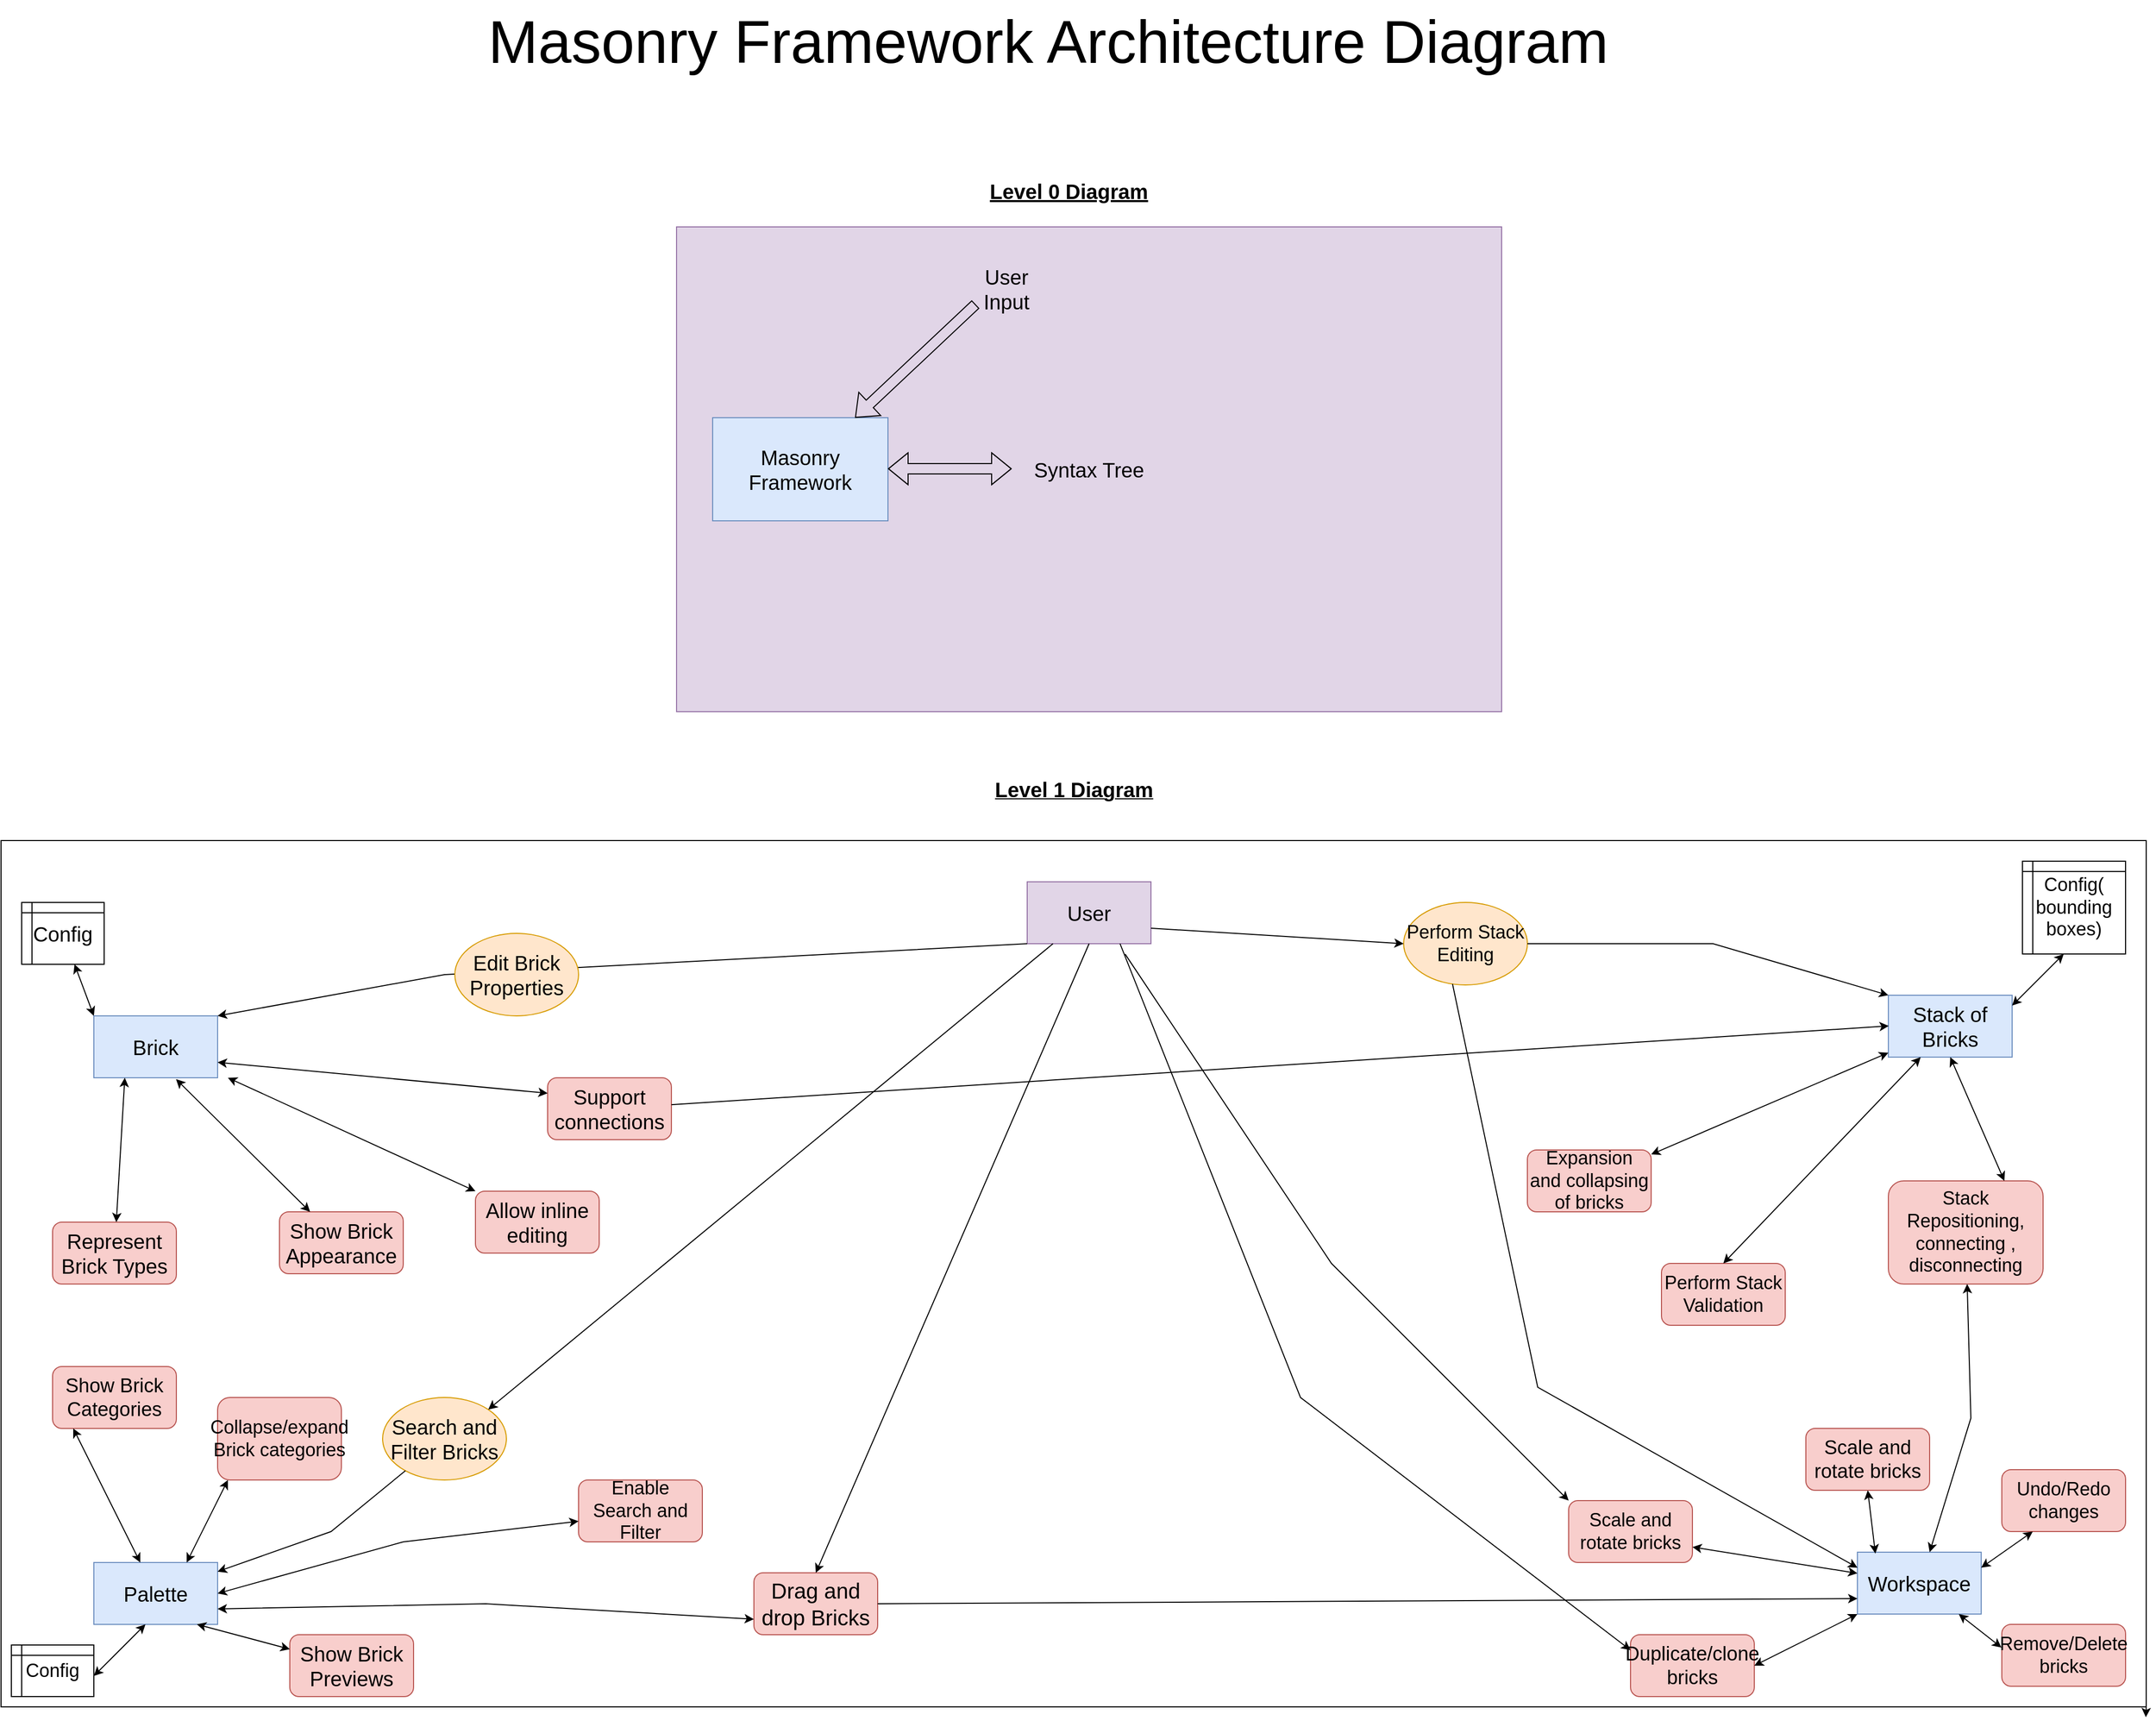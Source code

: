 <mxfile version="24.4.6" type="device">
  <diagram name="Page-1" id="KR5j5sH56y9OQX2X5Jtl">
    <mxGraphModel dx="3402" dy="1383" grid="1" gridSize="10" guides="1" tooltips="1" connect="1" arrows="1" fold="1" page="1" pageScale="1" pageWidth="850" pageHeight="1100" math="0" shadow="0">
      <root>
        <mxCell id="0" />
        <mxCell id="1" parent="0" />
        <mxCell id="oeInEPQ3rW-Ch-mHIugd-1" value="Masonry Framework Architecture Diagram " style="text;html=1;align=center;verticalAlign=middle;resizable=0;points=[];autosize=1;strokeColor=none;fillColor=none;fontSize=58;" vertex="1" parent="1">
          <mxGeometry x="-170" y="55" width="1110" height="80" as="geometry" />
        </mxCell>
        <mxCell id="oeInEPQ3rW-Ch-mHIugd-3" value="&lt;font style=&quot;font-size: 20px;&quot;&gt;&lt;u&gt;&lt;b&gt;Level 0 Diagram&lt;/b&gt;&lt;/u&gt;&lt;/font&gt;" style="text;html=1;align=center;verticalAlign=middle;resizable=0;points=[];autosize=1;strokeColor=none;fillColor=none;" vertex="1" parent="1">
          <mxGeometry x="315" y="220" width="180" height="40" as="geometry" />
        </mxCell>
        <mxCell id="oeInEPQ3rW-Ch-mHIugd-4" value="&lt;font style=&quot;font-size: 20px;&quot;&gt;Syntax Tree&lt;/font&gt;" style="rounded=0;whiteSpace=wrap;html=1;fillColor=#e1d5e7;strokeColor=#9673a6;" vertex="1" parent="1">
          <mxGeometry x="25" y="275" width="800" height="470" as="geometry" />
        </mxCell>
        <mxCell id="oeInEPQ3rW-Ch-mHIugd-5" value="&lt;font style=&quot;font-size: 20px;&quot;&gt;Masonry Framework&lt;/font&gt;" style="rounded=0;whiteSpace=wrap;html=1;fillColor=#dae8fc;strokeColor=#6c8ebf;" vertex="1" parent="1">
          <mxGeometry x="60" y="460" width="170" height="100" as="geometry" />
        </mxCell>
        <mxCell id="oeInEPQ3rW-Ch-mHIugd-9" value="" style="shape=flexArrow;endArrow=classic;startArrow=classic;html=1;rounded=0;" edge="1" parent="1">
          <mxGeometry width="100" height="100" relative="1" as="geometry">
            <mxPoint x="230" y="509.5" as="sourcePoint" />
            <mxPoint x="350" y="509.5" as="targetPoint" />
            <Array as="points">
              <mxPoint x="310" y="509.5" />
            </Array>
          </mxGeometry>
        </mxCell>
        <mxCell id="oeInEPQ3rW-Ch-mHIugd-10" value="&lt;font style=&quot;font-size: 20px;&quot;&gt;User Input&lt;/font&gt;" style="text;html=1;align=center;verticalAlign=middle;whiteSpace=wrap;rounded=0;" vertex="1" parent="1">
          <mxGeometry x="315" y="320" width="60" height="30" as="geometry" />
        </mxCell>
        <mxCell id="oeInEPQ3rW-Ch-mHIugd-11" value="" style="shape=flexArrow;endArrow=classic;html=1;rounded=0;exitX=0;exitY=1;exitDx=0;exitDy=0;" edge="1" parent="1" source="oeInEPQ3rW-Ch-mHIugd-10" target="oeInEPQ3rW-Ch-mHIugd-5">
          <mxGeometry width="50" height="50" relative="1" as="geometry">
            <mxPoint x="270" y="390" as="sourcePoint" />
            <mxPoint x="320" y="340" as="targetPoint" />
          </mxGeometry>
        </mxCell>
        <mxCell id="oeInEPQ3rW-Ch-mHIugd-12" value="&lt;b&gt;&lt;u&gt;&lt;font style=&quot;font-size: 20px;&quot;&gt;Level 1 Diagram&lt;/font&gt;&lt;/u&gt;&lt;/b&gt;" style="text;html=1;align=center;verticalAlign=middle;resizable=0;points=[];autosize=1;strokeColor=none;fillColor=none;" vertex="1" parent="1">
          <mxGeometry x="320" y="800" width="180" height="40" as="geometry" />
        </mxCell>
        <mxCell id="oeInEPQ3rW-Ch-mHIugd-160" style="edgeStyle=orthogonalEdgeStyle;rounded=0;orthogonalLoop=1;jettySize=auto;html=1;exitX=1;exitY=1;exitDx=0;exitDy=0;" edge="1" parent="1" source="oeInEPQ3rW-Ch-mHIugd-14">
          <mxGeometry relative="1" as="geometry">
            <mxPoint x="1449.667" y="1720" as="targetPoint" />
          </mxGeometry>
        </mxCell>
        <mxCell id="oeInEPQ3rW-Ch-mHIugd-14" value="" style="rounded=0;whiteSpace=wrap;html=1;" vertex="1" parent="1">
          <mxGeometry x="-630" y="870" width="2080" height="840" as="geometry" />
        </mxCell>
        <mxCell id="oeInEPQ3rW-Ch-mHIugd-99" value="&lt;font style=&quot;font-size: 20px;&quot;&gt;User&lt;br&gt;&lt;/font&gt;" style="rounded=0;whiteSpace=wrap;html=1;fillColor=#e1d5e7;strokeColor=#9673a6;" vertex="1" parent="1">
          <mxGeometry x="365" y="910" width="120" height="60" as="geometry" />
        </mxCell>
        <mxCell id="oeInEPQ3rW-Ch-mHIugd-100" value="&lt;font style=&quot;font-size: 20px;&quot;&gt;Brick&lt;/font&gt;" style="rounded=0;whiteSpace=wrap;html=1;fillColor=#dae8fc;strokeColor=#6c8ebf;" vertex="1" parent="1">
          <mxGeometry x="-540" y="1040" width="120" height="60" as="geometry" />
        </mxCell>
        <mxCell id="oeInEPQ3rW-Ch-mHIugd-101" value="&lt;font style=&quot;font-size: 20px;&quot;&gt;Stack of Bricks&lt;br&gt;&lt;/font&gt;" style="rounded=0;whiteSpace=wrap;html=1;fillColor=#dae8fc;strokeColor=#6c8ebf;" vertex="1" parent="1">
          <mxGeometry x="1200" y="1020" width="120" height="60" as="geometry" />
        </mxCell>
        <mxCell id="oeInEPQ3rW-Ch-mHIugd-102" value="&lt;font style=&quot;font-size: 20px;&quot;&gt;Palette&lt;/font&gt;" style="rounded=0;whiteSpace=wrap;html=1;fillColor=#dae8fc;strokeColor=#6c8ebf;" vertex="1" parent="1">
          <mxGeometry x="-540" y="1570" width="120" height="60" as="geometry" />
        </mxCell>
        <mxCell id="oeInEPQ3rW-Ch-mHIugd-103" value="&lt;font style=&quot;font-size: 20px;&quot;&gt;Workspace&lt;/font&gt;" style="rounded=0;whiteSpace=wrap;html=1;fillColor=#dae8fc;strokeColor=#6c8ebf;" vertex="1" parent="1">
          <mxGeometry x="1170" y="1560" width="120" height="60" as="geometry" />
        </mxCell>
        <mxCell id="oeInEPQ3rW-Ch-mHIugd-105" value="" style="endArrow=classic;html=1;rounded=0;entryX=1;entryY=0;entryDx=0;entryDy=0;exitX=0;exitY=1;exitDx=0;exitDy=0;" edge="1" parent="1" source="oeInEPQ3rW-Ch-mHIugd-99" target="oeInEPQ3rW-Ch-mHIugd-100">
          <mxGeometry width="50" height="50" relative="1" as="geometry">
            <mxPoint x="478.68" y="1030" as="sourcePoint" />
            <mxPoint x="-350.0" y="1096.88" as="targetPoint" />
            <Array as="points">
              <mxPoint x="-200" y="1000" />
            </Array>
          </mxGeometry>
        </mxCell>
        <mxCell id="oeInEPQ3rW-Ch-mHIugd-106" value="Text" style="edgeLabel;html=1;align=center;verticalAlign=middle;resizable=0;points=[];" vertex="1" connectable="0" parent="oeInEPQ3rW-Ch-mHIugd-105">
          <mxGeometry x="0.271" y="-1" relative="1" as="geometry">
            <mxPoint as="offset" />
          </mxGeometry>
        </mxCell>
        <mxCell id="oeInEPQ3rW-Ch-mHIugd-107" value="&lt;font style=&quot;font-size: 20px;&quot;&gt;Edit Brick Properties&lt;br&gt;&lt;/font&gt;" style="ellipse;whiteSpace=wrap;html=1;fillColor=#ffe6cc;strokeColor=#d79b00;" vertex="1" parent="1">
          <mxGeometry x="-190" y="960" width="120" height="80" as="geometry" />
        </mxCell>
        <mxCell id="oeInEPQ3rW-Ch-mHIugd-110" value="&lt;font style=&quot;font-size: 20px;&quot;&gt;Config&lt;/font&gt;" style="shape=internalStorage;whiteSpace=wrap;html=1;backgroundOutline=1;dx=10;dy=10;" vertex="1" parent="1">
          <mxGeometry x="-610" y="930" width="80" height="60" as="geometry" />
        </mxCell>
        <mxCell id="oeInEPQ3rW-Ch-mHIugd-112" value="&lt;font style=&quot;font-size: 20px;&quot;&gt;Represent Brick Types&lt;br&gt;&lt;/font&gt;" style="rounded=1;whiteSpace=wrap;html=1;fillColor=#f8cecc;strokeColor=#b85450;" vertex="1" parent="1">
          <mxGeometry x="-580" y="1240" width="120" height="60" as="geometry" />
        </mxCell>
        <mxCell id="oeInEPQ3rW-Ch-mHIugd-113" value="&lt;font style=&quot;font-size: 20px;&quot;&gt;Show Brick Appearance&lt;br&gt;&lt;/font&gt;" style="rounded=1;whiteSpace=wrap;html=1;fillColor=#f8cecc;strokeColor=#b85450;" vertex="1" parent="1">
          <mxGeometry x="-360" y="1230" width="120" height="60" as="geometry" />
        </mxCell>
        <mxCell id="oeInEPQ3rW-Ch-mHIugd-114" value="&lt;font style=&quot;font-size: 20px;&quot;&gt;Support connections&lt;br&gt;&lt;/font&gt;" style="rounded=1;whiteSpace=wrap;html=1;fillColor=#f8cecc;strokeColor=#b85450;" vertex="1" parent="1">
          <mxGeometry x="-100" y="1100" width="120" height="60" as="geometry" />
        </mxCell>
        <mxCell id="oeInEPQ3rW-Ch-mHIugd-115" value="&lt;font style=&quot;font-size: 20px;&quot;&gt;Allow inline editing&lt;br&gt;&lt;/font&gt;" style="rounded=1;whiteSpace=wrap;html=1;fillColor=#f8cecc;strokeColor=#b85450;" vertex="1" parent="1">
          <mxGeometry x="-170" y="1210" width="120" height="60" as="geometry" />
        </mxCell>
        <mxCell id="oeInEPQ3rW-Ch-mHIugd-116" value="" style="endArrow=classic;startArrow=classic;html=1;rounded=0;entryX=0.25;entryY=1;entryDx=0;entryDy=0;" edge="1" parent="1" source="oeInEPQ3rW-Ch-mHIugd-112" target="oeInEPQ3rW-Ch-mHIugd-100">
          <mxGeometry width="50" height="50" relative="1" as="geometry">
            <mxPoint x="-550" y="1200" as="sourcePoint" />
            <mxPoint x="-500" y="1150" as="targetPoint" />
          </mxGeometry>
        </mxCell>
        <mxCell id="oeInEPQ3rW-Ch-mHIugd-117" value="" style="endArrow=classic;startArrow=classic;html=1;rounded=0;entryX=0.664;entryY=1.022;entryDx=0;entryDy=0;entryPerimeter=0;" edge="1" parent="1" source="oeInEPQ3rW-Ch-mHIugd-113" target="oeInEPQ3rW-Ch-mHIugd-100">
          <mxGeometry width="50" height="50" relative="1" as="geometry">
            <mxPoint x="-400" y="1190" as="sourcePoint" />
            <mxPoint x="-350" y="1140" as="targetPoint" />
          </mxGeometry>
        </mxCell>
        <mxCell id="oeInEPQ3rW-Ch-mHIugd-118" value="" style="endArrow=classic;startArrow=classic;html=1;rounded=0;entryX=0;entryY=0;entryDx=0;entryDy=0;" edge="1" parent="1" target="oeInEPQ3rW-Ch-mHIugd-115">
          <mxGeometry width="50" height="50" relative="1" as="geometry">
            <mxPoint x="-410" y="1100" as="sourcePoint" />
            <mxPoint x="-190" y="1140" as="targetPoint" />
          </mxGeometry>
        </mxCell>
        <mxCell id="oeInEPQ3rW-Ch-mHIugd-119" value="" style="endArrow=classic;startArrow=classic;html=1;rounded=0;exitX=1;exitY=0.75;exitDx=0;exitDy=0;entryX=0;entryY=0.25;entryDx=0;entryDy=0;" edge="1" parent="1" source="oeInEPQ3rW-Ch-mHIugd-100" target="oeInEPQ3rW-Ch-mHIugd-114">
          <mxGeometry width="50" height="50" relative="1" as="geometry">
            <mxPoint x="-340" y="1100" as="sourcePoint" />
            <mxPoint x="-290" y="1050" as="targetPoint" />
          </mxGeometry>
        </mxCell>
        <mxCell id="oeInEPQ3rW-Ch-mHIugd-120" value="" style="endArrow=classic;html=1;rounded=0;entryX=0.88;entryY=0.214;entryDx=0;entryDy=0;entryPerimeter=0;" edge="1" parent="1" source="oeInEPQ3rW-Ch-mHIugd-114" target="oeInEPQ3rW-Ch-mHIugd-14">
          <mxGeometry width="50" height="50" relative="1" as="geometry">
            <mxPoint x="210" y="1120" as="sourcePoint" />
            <mxPoint x="260" y="1070" as="targetPoint" />
          </mxGeometry>
        </mxCell>
        <mxCell id="oeInEPQ3rW-Ch-mHIugd-121" value="" style="endArrow=classic;startArrow=classic;html=1;rounded=0;exitX=0;exitY=0;exitDx=0;exitDy=0;" edge="1" parent="1" source="oeInEPQ3rW-Ch-mHIugd-100" target="oeInEPQ3rW-Ch-mHIugd-110">
          <mxGeometry width="50" height="50" relative="1" as="geometry">
            <mxPoint x="-570" y="1050" as="sourcePoint" />
            <mxPoint x="-520" y="1000" as="targetPoint" />
          </mxGeometry>
        </mxCell>
        <mxCell id="oeInEPQ3rW-Ch-mHIugd-122" value="&lt;font style=&quot;font-size: 18px;&quot;&gt;Expansion and collapsing of bricks&lt;br&gt;&lt;/font&gt;" style="rounded=1;whiteSpace=wrap;html=1;fillColor=#f8cecc;strokeColor=#b85450;" vertex="1" parent="1">
          <mxGeometry x="850" y="1170" width="120" height="60" as="geometry" />
        </mxCell>
        <mxCell id="oeInEPQ3rW-Ch-mHIugd-123" value="&lt;font style=&quot;font-size: 18px;&quot;&gt;Perform Stack Validation&lt;br&gt;&lt;/font&gt;" style="rounded=1;whiteSpace=wrap;html=1;fillColor=#f8cecc;strokeColor=#b85450;" vertex="1" parent="1">
          <mxGeometry x="980" y="1280" width="120" height="60" as="geometry" />
        </mxCell>
        <mxCell id="oeInEPQ3rW-Ch-mHIugd-125" value="&lt;font style=&quot;font-size: 18px;&quot;&gt;Stack Repositioning, connecting , disconnecting&lt;br&gt;&lt;/font&gt;" style="rounded=1;whiteSpace=wrap;html=1;fillColor=#f8cecc;strokeColor=#b85450;" vertex="1" parent="1">
          <mxGeometry x="1200" y="1200" width="150" height="100" as="geometry" />
        </mxCell>
        <mxCell id="oeInEPQ3rW-Ch-mHIugd-126" value="" style="endArrow=classic;startArrow=classic;html=1;rounded=0;" edge="1" parent="1" source="oeInEPQ3rW-Ch-mHIugd-122" target="oeInEPQ3rW-Ch-mHIugd-101">
          <mxGeometry width="50" height="50" relative="1" as="geometry">
            <mxPoint x="970" y="1160" as="sourcePoint" />
            <mxPoint x="1020" y="1110" as="targetPoint" />
          </mxGeometry>
        </mxCell>
        <mxCell id="oeInEPQ3rW-Ch-mHIugd-127" value="" style="endArrow=classic;startArrow=classic;html=1;rounded=0;exitX=0.5;exitY=0;exitDx=0;exitDy=0;" edge="1" parent="1" source="oeInEPQ3rW-Ch-mHIugd-123" target="oeInEPQ3rW-Ch-mHIugd-101">
          <mxGeometry width="50" height="50" relative="1" as="geometry">
            <mxPoint x="1040" y="1250" as="sourcePoint" />
            <mxPoint x="1090" y="1200" as="targetPoint" />
          </mxGeometry>
        </mxCell>
        <mxCell id="oeInEPQ3rW-Ch-mHIugd-128" value="" style="endArrow=classic;startArrow=classic;html=1;rounded=0;exitX=0.75;exitY=0;exitDx=0;exitDy=0;entryX=0.5;entryY=1;entryDx=0;entryDy=0;" edge="1" parent="1" source="oeInEPQ3rW-Ch-mHIugd-125" target="oeInEPQ3rW-Ch-mHIugd-101">
          <mxGeometry width="50" height="50" relative="1" as="geometry">
            <mxPoint x="1230" y="1170" as="sourcePoint" />
            <mxPoint x="1280" y="1120" as="targetPoint" />
          </mxGeometry>
        </mxCell>
        <mxCell id="oeInEPQ3rW-Ch-mHIugd-129" value="&lt;font style=&quot;font-size: 20px;&quot;&gt;Search and Filter Bricks&lt;br&gt;&lt;/font&gt;" style="ellipse;whiteSpace=wrap;html=1;fillColor=#ffe6cc;strokeColor=#d79b00;" vertex="1" parent="1">
          <mxGeometry x="-260" y="1410" width="120" height="80" as="geometry" />
        </mxCell>
        <mxCell id="oeInEPQ3rW-Ch-mHIugd-130" value="" style="endArrow=classic;html=1;rounded=0;entryX=1;entryY=0;entryDx=0;entryDy=0;" edge="1" parent="1" target="oeInEPQ3rW-Ch-mHIugd-129">
          <mxGeometry width="50" height="50" relative="1" as="geometry">
            <mxPoint x="390" y="970" as="sourcePoint" />
            <mxPoint x="150" y="1230" as="targetPoint" />
          </mxGeometry>
        </mxCell>
        <mxCell id="oeInEPQ3rW-Ch-mHIugd-131" value="&lt;font style=&quot;font-size: 19px;&quot;&gt;Show Brick Categories&lt;br&gt;&lt;/font&gt;" style="rounded=1;whiteSpace=wrap;html=1;fillColor=#f8cecc;strokeColor=#b85450;" vertex="1" parent="1">
          <mxGeometry x="-580" y="1380" width="120" height="60" as="geometry" />
        </mxCell>
        <mxCell id="oeInEPQ3rW-Ch-mHIugd-132" value="&lt;font style=&quot;font-size: 18px;&quot;&gt;Collapse/expand Brick categories&lt;br&gt;&lt;/font&gt;" style="rounded=1;whiteSpace=wrap;html=1;fillColor=#f8cecc;strokeColor=#b85450;" vertex="1" parent="1">
          <mxGeometry x="-420" y="1410" width="120" height="80" as="geometry" />
        </mxCell>
        <mxCell id="oeInEPQ3rW-Ch-mHIugd-133" value="&lt;font style=&quot;font-size: 20px;&quot;&gt;Show Brick Previews&lt;br&gt;&lt;/font&gt;" style="rounded=1;whiteSpace=wrap;html=1;fillColor=#f8cecc;strokeColor=#b85450;" vertex="1" parent="1">
          <mxGeometry x="-350" y="1640" width="120" height="60" as="geometry" />
        </mxCell>
        <mxCell id="oeInEPQ3rW-Ch-mHIugd-134" value="&lt;font style=&quot;font-size: 18px;&quot;&gt;Enable Search and Filter&lt;br&gt;&lt;/font&gt;" style="rounded=1;whiteSpace=wrap;html=1;fillColor=#f8cecc;strokeColor=#b85450;" vertex="1" parent="1">
          <mxGeometry x="-70" y="1490" width="120" height="60" as="geometry" />
        </mxCell>
        <mxCell id="oeInEPQ3rW-Ch-mHIugd-135" value="&lt;font style=&quot;font-size: 21px;&quot;&gt;Drag and drop Bricks&lt;br&gt;&lt;/font&gt;" style="rounded=1;whiteSpace=wrap;html=1;fillColor=#f8cecc;strokeColor=#b85450;" vertex="1" parent="1">
          <mxGeometry x="100" y="1580" width="120" height="60" as="geometry" />
        </mxCell>
        <mxCell id="oeInEPQ3rW-Ch-mHIugd-136" style="edgeStyle=orthogonalEdgeStyle;rounded=0;orthogonalLoop=1;jettySize=auto;html=1;entryX=0;entryY=0.5;entryDx=0;entryDy=0;" edge="1" parent="1" target="oeInEPQ3rW-Ch-mHIugd-132">
          <mxGeometry relative="1" as="geometry">
            <mxPoint x="-420" y="1450" as="sourcePoint" />
          </mxGeometry>
        </mxCell>
        <mxCell id="oeInEPQ3rW-Ch-mHIugd-137" value="" style="endArrow=classic;html=1;rounded=0;exitX=0.5;exitY=1;exitDx=0;exitDy=0;entryX=0.5;entryY=0;entryDx=0;entryDy=0;" edge="1" parent="1" source="oeInEPQ3rW-Ch-mHIugd-99" target="oeInEPQ3rW-Ch-mHIugd-135">
          <mxGeometry width="50" height="50" relative="1" as="geometry">
            <mxPoint x="230" y="1390" as="sourcePoint" />
            <mxPoint x="280" y="1340" as="targetPoint" />
          </mxGeometry>
        </mxCell>
        <mxCell id="oeInEPQ3rW-Ch-mHIugd-138" value="" style="endArrow=classic;html=1;rounded=0;" edge="1" parent="1" source="oeInEPQ3rW-Ch-mHIugd-129" target="oeInEPQ3rW-Ch-mHIugd-102">
          <mxGeometry width="50" height="50" relative="1" as="geometry">
            <mxPoint x="-340" y="1560" as="sourcePoint" />
            <mxPoint x="-290" y="1510" as="targetPoint" />
            <Array as="points">
              <mxPoint x="-310" y="1540" />
            </Array>
          </mxGeometry>
        </mxCell>
        <mxCell id="oeInEPQ3rW-Ch-mHIugd-139" value="" style="endArrow=classic;startArrow=classic;html=1;rounded=0;exitX=0.75;exitY=0;exitDx=0;exitDy=0;" edge="1" parent="1" source="oeInEPQ3rW-Ch-mHIugd-102">
          <mxGeometry width="50" height="50" relative="1" as="geometry">
            <mxPoint x="-460" y="1540" as="sourcePoint" />
            <mxPoint x="-410" y="1490" as="targetPoint" />
          </mxGeometry>
        </mxCell>
        <mxCell id="oeInEPQ3rW-Ch-mHIugd-140" value="" style="endArrow=classic;startArrow=classic;html=1;rounded=0;" edge="1" parent="1" source="oeInEPQ3rW-Ch-mHIugd-102">
          <mxGeometry width="50" height="50" relative="1" as="geometry">
            <mxPoint x="-610" y="1490" as="sourcePoint" />
            <mxPoint x="-560" y="1440" as="targetPoint" />
          </mxGeometry>
        </mxCell>
        <mxCell id="oeInEPQ3rW-Ch-mHIugd-141" value="" style="endArrow=classic;startArrow=classic;html=1;rounded=0;exitX=0.833;exitY=1;exitDx=0;exitDy=0;exitPerimeter=0;" edge="1" parent="1" source="oeInEPQ3rW-Ch-mHIugd-102" target="oeInEPQ3rW-Ch-mHIugd-133">
          <mxGeometry width="50" height="50" relative="1" as="geometry">
            <mxPoint x="-430" y="1680" as="sourcePoint" />
            <mxPoint x="-380" y="1630" as="targetPoint" />
          </mxGeometry>
        </mxCell>
        <mxCell id="oeInEPQ3rW-Ch-mHIugd-142" value="" style="endArrow=classic;startArrow=classic;html=1;rounded=0;exitX=1;exitY=0.5;exitDx=0;exitDy=0;" edge="1" parent="1" source="oeInEPQ3rW-Ch-mHIugd-102">
          <mxGeometry width="50" height="50" relative="1" as="geometry">
            <mxPoint x="-120" y="1580" as="sourcePoint" />
            <mxPoint x="-70" y="1530" as="targetPoint" />
            <Array as="points">
              <mxPoint x="-240" y="1550" />
            </Array>
          </mxGeometry>
        </mxCell>
        <mxCell id="oeInEPQ3rW-Ch-mHIugd-143" value="" style="endArrow=classic;startArrow=classic;html=1;rounded=0;exitX=1;exitY=0.75;exitDx=0;exitDy=0;entryX=0;entryY=0.75;entryDx=0;entryDy=0;" edge="1" parent="1" source="oeInEPQ3rW-Ch-mHIugd-102" target="oeInEPQ3rW-Ch-mHIugd-135">
          <mxGeometry width="50" height="50" relative="1" as="geometry">
            <mxPoint x="-150" y="1630" as="sourcePoint" />
            <mxPoint x="-100" y="1580" as="targetPoint" />
            <Array as="points">
              <mxPoint x="-160" y="1610" />
            </Array>
          </mxGeometry>
        </mxCell>
        <mxCell id="oeInEPQ3rW-Ch-mHIugd-144" value="" style="endArrow=classic;html=1;rounded=0;exitX=1;exitY=0.5;exitDx=0;exitDy=0;entryX=0;entryY=0.75;entryDx=0;entryDy=0;" edge="1" parent="1" source="oeInEPQ3rW-Ch-mHIugd-135" target="oeInEPQ3rW-Ch-mHIugd-103">
          <mxGeometry width="50" height="50" relative="1" as="geometry">
            <mxPoint x="400" y="1600" as="sourcePoint" />
            <mxPoint x="450" y="1550" as="targetPoint" />
          </mxGeometry>
        </mxCell>
        <mxCell id="oeInEPQ3rW-Ch-mHIugd-145" value="&lt;font style=&quot;font-size: 18px;&quot;&gt;Perform Stack Editing&lt;br&gt;&lt;/font&gt;" style="ellipse;whiteSpace=wrap;html=1;fillColor=#ffe6cc;strokeColor=#d79b00;" vertex="1" parent="1">
          <mxGeometry x="730" y="930" width="120" height="80" as="geometry" />
        </mxCell>
        <mxCell id="oeInEPQ3rW-Ch-mHIugd-146" value="" style="endArrow=classic;html=1;rounded=0;exitX=1;exitY=0.75;exitDx=0;exitDy=0;entryX=0;entryY=0.5;entryDx=0;entryDy=0;" edge="1" parent="1" source="oeInEPQ3rW-Ch-mHIugd-99" target="oeInEPQ3rW-Ch-mHIugd-145">
          <mxGeometry width="50" height="50" relative="1" as="geometry">
            <mxPoint x="560" y="1000" as="sourcePoint" />
            <mxPoint x="610" y="950" as="targetPoint" />
          </mxGeometry>
        </mxCell>
        <mxCell id="oeInEPQ3rW-Ch-mHIugd-147" value="" style="endArrow=classic;html=1;rounded=0;exitX=1;exitY=0.5;exitDx=0;exitDy=0;entryX=0;entryY=0;entryDx=0;entryDy=0;" edge="1" parent="1" source="oeInEPQ3rW-Ch-mHIugd-145" target="oeInEPQ3rW-Ch-mHIugd-101">
          <mxGeometry width="50" height="50" relative="1" as="geometry">
            <mxPoint x="950" y="1000" as="sourcePoint" />
            <mxPoint x="1000" y="950" as="targetPoint" />
            <Array as="points">
              <mxPoint x="1030" y="970" />
            </Array>
          </mxGeometry>
        </mxCell>
        <mxCell id="oeInEPQ3rW-Ch-mHIugd-148" value="" style="endArrow=classic;html=1;rounded=0;exitX=0.395;exitY=0.989;exitDx=0;exitDy=0;exitPerimeter=0;entryX=0;entryY=0.25;entryDx=0;entryDy=0;" edge="1" parent="1" source="oeInEPQ3rW-Ch-mHIugd-145" target="oeInEPQ3rW-Ch-mHIugd-103">
          <mxGeometry width="50" height="50" relative="1" as="geometry">
            <mxPoint x="640" y="1160" as="sourcePoint" />
            <mxPoint x="690" y="1110" as="targetPoint" />
            <Array as="points">
              <mxPoint x="860" y="1400" />
            </Array>
          </mxGeometry>
        </mxCell>
        <mxCell id="oeInEPQ3rW-Ch-mHIugd-149" value="&lt;div style=&quot;font-size: 18px;&quot;&gt;&lt;font style=&quot;font-size: 18px;&quot;&gt;Config( bounding boxes)&lt;/font&gt;&lt;/div&gt;" style="shape=internalStorage;whiteSpace=wrap;html=1;backgroundOutline=1;dx=10;dy=10;" vertex="1" parent="1">
          <mxGeometry x="1330" y="890" width="100" height="90" as="geometry" />
        </mxCell>
        <mxCell id="oeInEPQ3rW-Ch-mHIugd-150" value="&lt;font style=&quot;font-size: 18px;&quot;&gt;Config&lt;/font&gt;" style="shape=internalStorage;whiteSpace=wrap;html=1;backgroundOutline=1;dx=10;dy=10;" vertex="1" parent="1">
          <mxGeometry x="-620" y="1650" width="80" height="50" as="geometry" />
        </mxCell>
        <mxCell id="oeInEPQ3rW-Ch-mHIugd-151" value="&lt;font style=&quot;font-size: 18px;&quot;&gt;Undo/Redo changes&lt;br&gt;&lt;/font&gt;" style="rounded=1;whiteSpace=wrap;html=1;fillColor=#f8cecc;strokeColor=#b85450;" vertex="1" parent="1">
          <mxGeometry x="1310" y="1480" width="120" height="60" as="geometry" />
        </mxCell>
        <mxCell id="oeInEPQ3rW-Ch-mHIugd-152" value="&lt;font style=&quot;font-size: 19px;&quot;&gt;Scale and rotate bricks&lt;br&gt;&lt;/font&gt;" style="rounded=1;whiteSpace=wrap;html=1;fillColor=#f8cecc;strokeColor=#b85450;" vertex="1" parent="1">
          <mxGeometry x="1120" y="1440" width="120" height="60" as="geometry" />
        </mxCell>
        <mxCell id="oeInEPQ3rW-Ch-mHIugd-153" value="&lt;div style=&quot;font-size: 18px;&quot;&gt;&lt;font style=&quot;font-size: 18px;&quot;&gt;Scale and rotate bricks&lt;/font&gt;&lt;/div&gt;" style="rounded=1;whiteSpace=wrap;html=1;fillColor=#f8cecc;strokeColor=#b85450;" vertex="1" parent="1">
          <mxGeometry x="890" y="1510" width="120" height="60" as="geometry" />
        </mxCell>
        <mxCell id="oeInEPQ3rW-Ch-mHIugd-154" value="&lt;font style=&quot;font-size: 19px;&quot;&gt;Duplicate/clone bricks&lt;br&gt;&lt;/font&gt;" style="rounded=1;whiteSpace=wrap;html=1;fillColor=#f8cecc;strokeColor=#b85450;" vertex="1" parent="1">
          <mxGeometry x="950" y="1640" width="120" height="60" as="geometry" />
        </mxCell>
        <mxCell id="oeInEPQ3rW-Ch-mHIugd-155" value="&lt;font style=&quot;font-size: 18px;&quot;&gt;Remove/Delete bricks&lt;br&gt;&lt;/font&gt;" style="rounded=1;whiteSpace=wrap;html=1;fillColor=#f8cecc;strokeColor=#b85450;" vertex="1" parent="1">
          <mxGeometry x="1310" y="1630" width="120" height="60" as="geometry" />
        </mxCell>
        <mxCell id="oeInEPQ3rW-Ch-mHIugd-156" value="" style="endArrow=classic;startArrow=classic;html=1;rounded=0;" edge="1" parent="1">
          <mxGeometry width="50" height="50" relative="1" as="geometry">
            <mxPoint x="-540" y="1680" as="sourcePoint" />
            <mxPoint x="-490" y="1630" as="targetPoint" />
          </mxGeometry>
        </mxCell>
        <mxCell id="oeInEPQ3rW-Ch-mHIugd-157" value="" style="endArrow=classic;startArrow=classic;html=1;rounded=0;" edge="1" parent="1">
          <mxGeometry width="50" height="50" relative="1" as="geometry">
            <mxPoint x="1320" y="1030" as="sourcePoint" />
            <mxPoint x="1370" y="980" as="targetPoint" />
          </mxGeometry>
        </mxCell>
        <mxCell id="oeInEPQ3rW-Ch-mHIugd-158" value="" style="endArrow=classic;html=1;rounded=0;entryX=0;entryY=0;entryDx=0;entryDy=0;exitX=0.524;exitY=0.131;exitDx=0;exitDy=0;exitPerimeter=0;" edge="1" parent="1" source="oeInEPQ3rW-Ch-mHIugd-14" target="oeInEPQ3rW-Ch-mHIugd-153">
          <mxGeometry width="50" height="50" relative="1" as="geometry">
            <mxPoint x="430" y="1330" as="sourcePoint" />
            <mxPoint x="480" y="1280" as="targetPoint" />
            <Array as="points">
              <mxPoint x="660" y="1280" />
            </Array>
          </mxGeometry>
        </mxCell>
        <mxCell id="oeInEPQ3rW-Ch-mHIugd-159" value="" style="endArrow=classic;html=1;rounded=0;exitX=0.75;exitY=1;exitDx=0;exitDy=0;entryX=0;entryY=0.25;entryDx=0;entryDy=0;" edge="1" parent="1" source="oeInEPQ3rW-Ch-mHIugd-99" target="oeInEPQ3rW-Ch-mHIugd-154">
          <mxGeometry width="50" height="50" relative="1" as="geometry">
            <mxPoint x="440" y="1310" as="sourcePoint" />
            <mxPoint x="480" y="1250" as="targetPoint" />
            <Array as="points">
              <mxPoint x="630" y="1410" />
            </Array>
          </mxGeometry>
        </mxCell>
        <mxCell id="oeInEPQ3rW-Ch-mHIugd-161" value="" style="endArrow=classic;startArrow=classic;html=1;rounded=0;entryX=0;entryY=1;entryDx=0;entryDy=0;" edge="1" parent="1" target="oeInEPQ3rW-Ch-mHIugd-103">
          <mxGeometry width="50" height="50" relative="1" as="geometry">
            <mxPoint x="1070" y="1670" as="sourcePoint" />
            <mxPoint x="1120" y="1620" as="targetPoint" />
          </mxGeometry>
        </mxCell>
        <mxCell id="oeInEPQ3rW-Ch-mHIugd-162" value="" style="endArrow=classic;startArrow=classic;html=1;rounded=0;exitX=1;exitY=0.25;exitDx=0;exitDy=0;" edge="1" parent="1" source="oeInEPQ3rW-Ch-mHIugd-103">
          <mxGeometry width="50" height="50" relative="1" as="geometry">
            <mxPoint x="1290" y="1590" as="sourcePoint" />
            <mxPoint x="1340" y="1540" as="targetPoint" />
          </mxGeometry>
        </mxCell>
        <mxCell id="oeInEPQ3rW-Ch-mHIugd-163" value="" style="endArrow=classic;startArrow=classic;html=1;rounded=0;exitX=-0.003;exitY=0.374;exitDx=0;exitDy=0;exitPerimeter=0;" edge="1" parent="1" source="oeInEPQ3rW-Ch-mHIugd-155" target="oeInEPQ3rW-Ch-mHIugd-103">
          <mxGeometry width="50" height="50" relative="1" as="geometry">
            <mxPoint x="610" y="1520" as="sourcePoint" />
            <mxPoint x="660" y="1470" as="targetPoint" />
          </mxGeometry>
        </mxCell>
        <mxCell id="oeInEPQ3rW-Ch-mHIugd-164" value="" style="endArrow=classic;startArrow=classic;html=1;rounded=0;exitX=0.145;exitY=0.022;exitDx=0;exitDy=0;exitPerimeter=0;entryX=0.5;entryY=1;entryDx=0;entryDy=0;" edge="1" parent="1" source="oeInEPQ3rW-Ch-mHIugd-103" target="oeInEPQ3rW-Ch-mHIugd-152">
          <mxGeometry width="50" height="50" relative="1" as="geometry">
            <mxPoint x="1080" y="1470" as="sourcePoint" />
            <mxPoint x="1130" y="1420" as="targetPoint" />
          </mxGeometry>
        </mxCell>
        <mxCell id="oeInEPQ3rW-Ch-mHIugd-165" value="" style="endArrow=classic;startArrow=classic;html=1;rounded=0;exitX=1;exitY=0.75;exitDx=0;exitDy=0;" edge="1" parent="1" source="oeInEPQ3rW-Ch-mHIugd-153" target="oeInEPQ3rW-Ch-mHIugd-103">
          <mxGeometry width="50" height="50" relative="1" as="geometry">
            <mxPoint x="570" y="1540" as="sourcePoint" />
            <mxPoint x="620" y="1490" as="targetPoint" />
          </mxGeometry>
        </mxCell>
        <mxCell id="oeInEPQ3rW-Ch-mHIugd-167" value="" style="endArrow=classic;startArrow=classic;html=1;rounded=0;" edge="1" parent="1" target="oeInEPQ3rW-Ch-mHIugd-125">
          <mxGeometry width="50" height="50" relative="1" as="geometry">
            <mxPoint x="1240" y="1560" as="sourcePoint" />
            <mxPoint x="1300.0" y="1410" as="targetPoint" />
            <Array as="points">
              <mxPoint x="1280" y="1430" />
            </Array>
          </mxGeometry>
        </mxCell>
      </root>
    </mxGraphModel>
  </diagram>
</mxfile>
